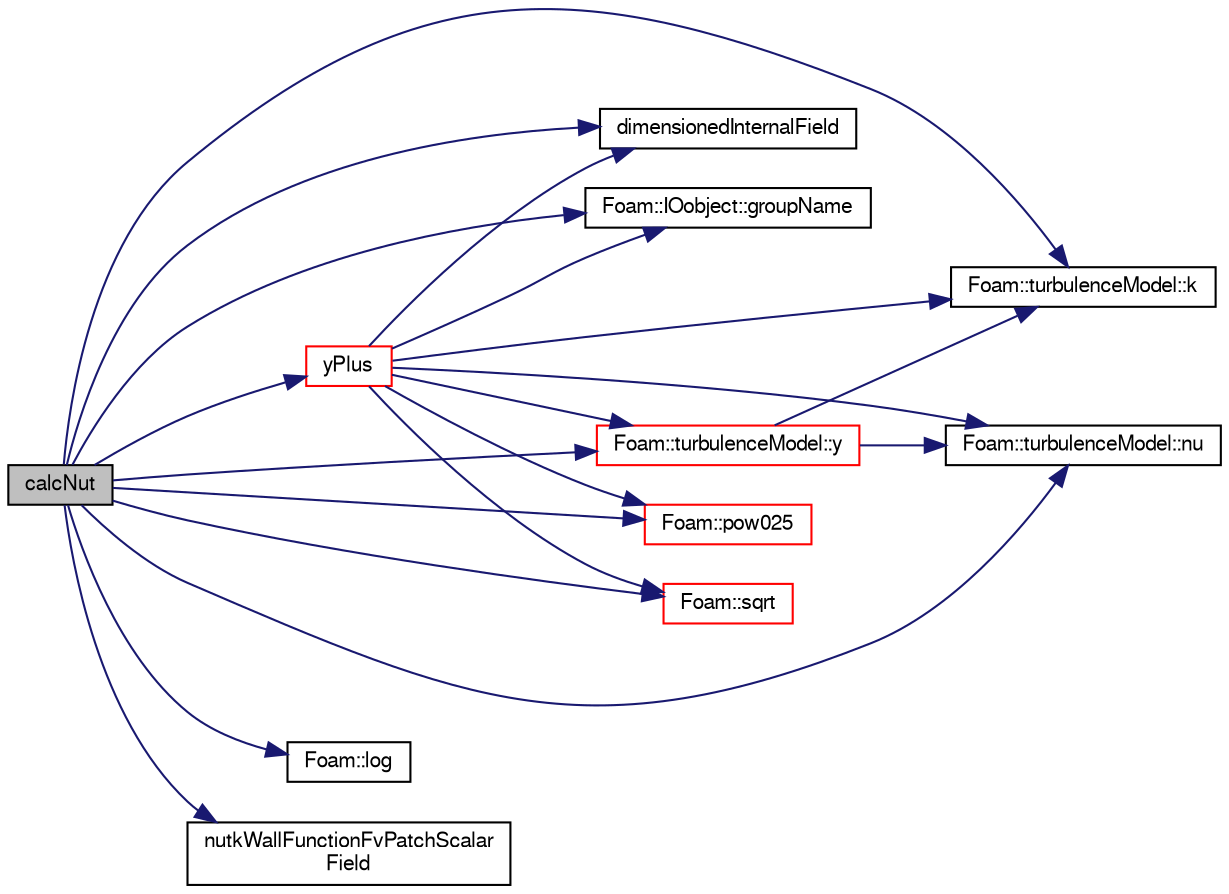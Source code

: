 digraph "calcNut"
{
  bgcolor="transparent";
  edge [fontname="FreeSans",fontsize="10",labelfontname="FreeSans",labelfontsize="10"];
  node [fontname="FreeSans",fontsize="10",shape=record];
  rankdir="LR";
  Node16 [label="calcNut",height=0.2,width=0.4,color="black", fillcolor="grey75", style="filled", fontcolor="black"];
  Node16 -> Node17 [color="midnightblue",fontsize="10",style="solid",fontname="FreeSans"];
  Node17 [label="dimensionedInternalField",height=0.2,width=0.4,color="black",URL="$a38438.html#a942cd19121a46cdc649099eb27c74b18"];
  Node16 -> Node18 [color="midnightblue",fontsize="10",style="solid",fontname="FreeSans"];
  Node18 [label="Foam::IOobject::groupName",height=0.2,width=0.4,color="black",URL="$a26142.html#ad5705e6da2a025ad75b4cf5d748d7d30"];
  Node16 -> Node19 [color="midnightblue",fontsize="10",style="solid",fontname="FreeSans"];
  Node19 [label="Foam::turbulenceModel::k",height=0.2,width=0.4,color="black",URL="$a31314.html#a513c40f9ed37e2baed10984c3c4c57a9",tooltip="Return the turbulence kinetic energy. "];
  Node16 -> Node20 [color="midnightblue",fontsize="10",style="solid",fontname="FreeSans"];
  Node20 [label="Foam::log",height=0.2,width=0.4,color="black",URL="$a21124.html#a6e89590da9859ad497977e08f110d4b5"];
  Node16 -> Node21 [color="midnightblue",fontsize="10",style="solid",fontname="FreeSans"];
  Node21 [label="Foam::turbulenceModel::nu",height=0.2,width=0.4,color="black",URL="$a31314.html#ad5f81fcd6f7d0ddad1a5fe2a8f08bb3f",tooltip="Return the laminar viscosity. "];
  Node16 -> Node22 [color="midnightblue",fontsize="10",style="solid",fontname="FreeSans"];
  Node22 [label="nutkWallFunctionFvPatchScalar\lField",height=0.2,width=0.4,color="black",URL="$a31266.html#ac4645651f4901251fd1d6c868dc3304d",tooltip="Construct from patch and internal field. "];
  Node16 -> Node23 [color="midnightblue",fontsize="10",style="solid",fontname="FreeSans"];
  Node23 [label="Foam::pow025",height=0.2,width=0.4,color="red",URL="$a21124.html#af8d7dc24dfce32ee37c1210e616966e1"];
  Node16 -> Node27 [color="midnightblue",fontsize="10",style="solid",fontname="FreeSans"];
  Node27 [label="Foam::sqrt",height=0.2,width=0.4,color="red",URL="$a21124.html#a8616bd62eebf2342a80222fecb1bda71"];
  Node16 -> Node29 [color="midnightblue",fontsize="10",style="solid",fontname="FreeSans"];
  Node29 [label="Foam::turbulenceModel::y",height=0.2,width=0.4,color="red",URL="$a31314.html#a152c527a6b3137685b03893a7a3a73eb",tooltip="Return the near wall distances. "];
  Node29 -> Node21 [color="midnightblue",fontsize="10",style="solid",fontname="FreeSans"];
  Node29 -> Node19 [color="midnightblue",fontsize="10",style="solid",fontname="FreeSans"];
  Node16 -> Node384 [color="midnightblue",fontsize="10",style="solid",fontname="FreeSans"];
  Node384 [label="yPlus",height=0.2,width=0.4,color="red",URL="$a31266.html#a0de83d05eb8aabc5f8cf747584ef03c3",tooltip="Calculate and return the yPlus at the boundary. "];
  Node384 -> Node18 [color="midnightblue",fontsize="10",style="solid",fontname="FreeSans"];
  Node384 -> Node17 [color="midnightblue",fontsize="10",style="solid",fontname="FreeSans"];
  Node384 -> Node29 [color="midnightblue",fontsize="10",style="solid",fontname="FreeSans"];
  Node384 -> Node19 [color="midnightblue",fontsize="10",style="solid",fontname="FreeSans"];
  Node384 -> Node21 [color="midnightblue",fontsize="10",style="solid",fontname="FreeSans"];
  Node384 -> Node23 [color="midnightblue",fontsize="10",style="solid",fontname="FreeSans"];
  Node384 -> Node27 [color="midnightblue",fontsize="10",style="solid",fontname="FreeSans"];
}
